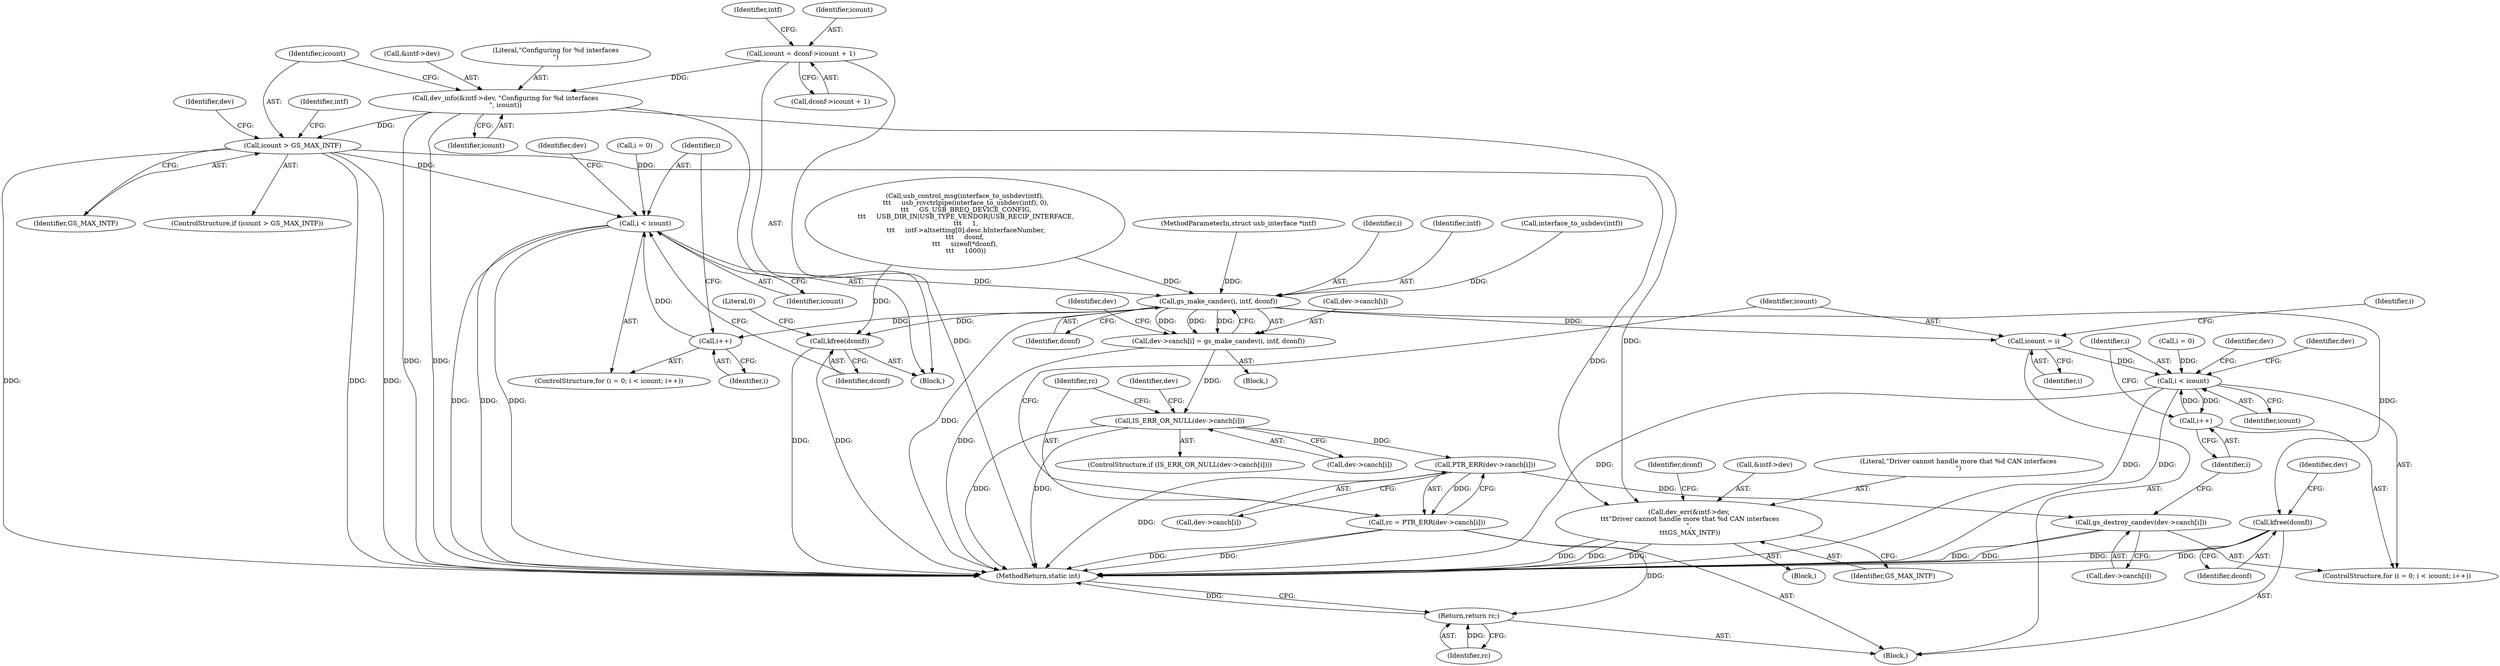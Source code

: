 digraph "0_linux_c919a3069c775c1c876bec55e00b2305d5125caa@pointer" {
"1000248" [label="(Call,dev_info(&intf->dev, \"Configuring for %d interfaces\n\", icount))"];
"1000241" [label="(Call,icount = dconf->icount + 1)"];
"1000256" [label="(Call,icount > GS_MAX_INTF)"];
"1000260" [label="(Call,dev_err(&intf->dev,\n \t\t\t\"Driver cannot handle more that %d CAN interfaces\n\",\n \t\t\tGS_MAX_INTF))"];
"1000312" [label="(Call,i < icount)"];
"1000324" [label="(Call,gs_make_candev(i, intf, dconf))"];
"1000315" [label="(Call,i++)"];
"1000318" [label="(Call,dev->canch[i] = gs_make_candev(i, intf, dconf))"];
"1000329" [label="(Call,IS_ERR_OR_NULL(dev->canch[i]))"];
"1000338" [label="(Call,PTR_ERR(dev->canch[i]))"];
"1000336" [label="(Call,rc = PTR_ERR(dev->canch[i]))"];
"1000371" [label="(Return,return rc;)"];
"1000356" [label="(Call,gs_destroy_candev(dev->canch[i]))"];
"1000344" [label="(Call,icount = i)"];
"1000351" [label="(Call,i < icount)"];
"1000354" [label="(Call,i++)"];
"1000367" [label="(Call,kfree(dconf))"];
"1000382" [label="(Call,kfree(dconf))"];
"1000241" [label="(Call,icount = dconf->icount + 1)"];
"1000344" [label="(Call,icount = i)"];
"1000325" [label="(Identifier,i)"];
"1000266" [label="(Identifier,GS_MAX_INTF)"];
"1000263" [label="(Identifier,intf)"];
"1000347" [label="(ControlStructure,for (i = 0; i < icount; i++))"];
"1000268" [label="(Identifier,dconf)"];
"1000329" [label="(Call,IS_ERR_OR_NULL(dev->canch[i]))"];
"1000338" [label="(Call,PTR_ERR(dev->canch[i]))"];
"1000346" [label="(Identifier,i)"];
"1000355" [label="(Identifier,i)"];
"1000260" [label="(Call,dev_err(&intf->dev,\n \t\t\t\"Driver cannot handle more that %d CAN interfaces\n\",\n \t\t\tGS_MAX_INTF))"];
"1000315" [label="(Call,i++)"];
"1000367" [label="(Call,kfree(dconf))"];
"1000312" [label="(Call,i < icount)"];
"1000317" [label="(Block,)"];
"1000273" [label="(Identifier,dev)"];
"1000107" [label="(Block,)"];
"1000385" [label="(Literal,0)"];
"1000332" [label="(Identifier,dev)"];
"1000309" [label="(Call,i = 0)"];
"1000316" [label="(Identifier,i)"];
"1000368" [label="(Identifier,dconf)"];
"1000243" [label="(Call,dconf->icount + 1)"];
"1000314" [label="(Identifier,icount)"];
"1000326" [label="(Identifier,intf)"];
"1000248" [label="(Call,dev_info(&intf->dev, \"Configuring for %d interfaces\n\", icount))"];
"1000306" [label="(Call,interface_to_usbdev(intf))"];
"1000356" [label="(Call,gs_destroy_candev(dev->canch[i]))"];
"1000345" [label="(Identifier,icount)"];
"1000357" [label="(Call,dev->canch[i])"];
"1000261" [label="(Call,&intf->dev)"];
"1000365" [label="(Identifier,dev)"];
"1000313" [label="(Identifier,i)"];
"1000318" [label="(Call,dev->canch[i] = gs_make_candev(i, intf, dconf))"];
"1000339" [label="(Call,dev->canch[i])"];
"1000327" [label="(Identifier,dconf)"];
"1000359" [label="(Identifier,dev)"];
"1000354" [label="(Call,i++)"];
"1000371" [label="(Return,return rc;)"];
"1000382" [label="(Call,kfree(dconf))"];
"1000259" [label="(Block,)"];
"1000377" [label="(Identifier,dev)"];
"1000336" [label="(Call,rc = PTR_ERR(dev->canch[i]))"];
"1000251" [label="(Identifier,intf)"];
"1000328" [label="(ControlStructure,if (IS_ERR_OR_NULL(dev->canch[i])))"];
"1000372" [label="(Identifier,rc)"];
"1000256" [label="(Call,icount > GS_MAX_INTF)"];
"1000253" [label="(Literal,\"Configuring for %d interfaces\n\")"];
"1000197" [label="(Call,usb_control_msg(interface_to_usbdev(intf),\n \t\t\t     usb_rcvctrlpipe(interface_to_usbdev(intf), 0),\n \t\t\t     GS_USB_BREQ_DEVICE_CONFIG,\n \t\t\t     USB_DIR_IN|USB_TYPE_VENDOR|USB_RECIP_INTERFACE,\n \t\t\t     1,\n \t\t\t     intf->altsetting[0].desc.bInterfaceNumber,\n\t\t\t     dconf,\n\t\t\t     sizeof(*dconf),\n \t\t\t     1000))"];
"1000242" [label="(Identifier,icount)"];
"1000349" [label="(Identifier,i)"];
"1000337" [label="(Identifier,rc)"];
"1000255" [label="(ControlStructure,if (icount > GS_MAX_INTF))"];
"1000353" [label="(Identifier,icount)"];
"1000351" [label="(Call,i < icount)"];
"1000352" [label="(Identifier,i)"];
"1000386" [label="(MethodReturn,static int)"];
"1000370" [label="(Identifier,dev)"];
"1000249" [label="(Call,&intf->dev)"];
"1000257" [label="(Identifier,icount)"];
"1000330" [label="(Call,dev->canch[i])"];
"1000319" [label="(Call,dev->canch[i])"];
"1000383" [label="(Identifier,dconf)"];
"1000254" [label="(Identifier,icount)"];
"1000265" [label="(Literal,\"Driver cannot handle more that %d CAN interfaces\n\")"];
"1000324" [label="(Call,gs_make_candev(i, intf, dconf))"];
"1000308" [label="(ControlStructure,for (i = 0; i < icount; i++))"];
"1000321" [label="(Identifier,dev)"];
"1000105" [label="(MethodParameterIn,struct usb_interface *intf)"];
"1000335" [label="(Block,)"];
"1000348" [label="(Call,i = 0)"];
"1000258" [label="(Identifier,GS_MAX_INTF)"];
"1000248" -> "1000107"  [label="AST: "];
"1000248" -> "1000254"  [label="CFG: "];
"1000249" -> "1000248"  [label="AST: "];
"1000253" -> "1000248"  [label="AST: "];
"1000254" -> "1000248"  [label="AST: "];
"1000257" -> "1000248"  [label="CFG: "];
"1000248" -> "1000386"  [label="DDG: "];
"1000248" -> "1000386"  [label="DDG: "];
"1000241" -> "1000248"  [label="DDG: "];
"1000248" -> "1000256"  [label="DDG: "];
"1000248" -> "1000260"  [label="DDG: "];
"1000241" -> "1000107"  [label="AST: "];
"1000241" -> "1000243"  [label="CFG: "];
"1000242" -> "1000241"  [label="AST: "];
"1000243" -> "1000241"  [label="AST: "];
"1000251" -> "1000241"  [label="CFG: "];
"1000241" -> "1000386"  [label="DDG: "];
"1000256" -> "1000255"  [label="AST: "];
"1000256" -> "1000258"  [label="CFG: "];
"1000257" -> "1000256"  [label="AST: "];
"1000258" -> "1000256"  [label="AST: "];
"1000263" -> "1000256"  [label="CFG: "];
"1000273" -> "1000256"  [label="CFG: "];
"1000256" -> "1000386"  [label="DDG: "];
"1000256" -> "1000386"  [label="DDG: "];
"1000256" -> "1000386"  [label="DDG: "];
"1000256" -> "1000260"  [label="DDG: "];
"1000256" -> "1000312"  [label="DDG: "];
"1000260" -> "1000259"  [label="AST: "];
"1000260" -> "1000266"  [label="CFG: "];
"1000261" -> "1000260"  [label="AST: "];
"1000265" -> "1000260"  [label="AST: "];
"1000266" -> "1000260"  [label="AST: "];
"1000268" -> "1000260"  [label="CFG: "];
"1000260" -> "1000386"  [label="DDG: "];
"1000260" -> "1000386"  [label="DDG: "];
"1000260" -> "1000386"  [label="DDG: "];
"1000312" -> "1000308"  [label="AST: "];
"1000312" -> "1000314"  [label="CFG: "];
"1000313" -> "1000312"  [label="AST: "];
"1000314" -> "1000312"  [label="AST: "];
"1000321" -> "1000312"  [label="CFG: "];
"1000383" -> "1000312"  [label="CFG: "];
"1000312" -> "1000386"  [label="DDG: "];
"1000312" -> "1000386"  [label="DDG: "];
"1000312" -> "1000386"  [label="DDG: "];
"1000309" -> "1000312"  [label="DDG: "];
"1000315" -> "1000312"  [label="DDG: "];
"1000312" -> "1000324"  [label="DDG: "];
"1000324" -> "1000318"  [label="AST: "];
"1000324" -> "1000327"  [label="CFG: "];
"1000325" -> "1000324"  [label="AST: "];
"1000326" -> "1000324"  [label="AST: "];
"1000327" -> "1000324"  [label="AST: "];
"1000318" -> "1000324"  [label="CFG: "];
"1000324" -> "1000386"  [label="DDG: "];
"1000324" -> "1000315"  [label="DDG: "];
"1000324" -> "1000318"  [label="DDG: "];
"1000324" -> "1000318"  [label="DDG: "];
"1000324" -> "1000318"  [label="DDG: "];
"1000306" -> "1000324"  [label="DDG: "];
"1000105" -> "1000324"  [label="DDG: "];
"1000197" -> "1000324"  [label="DDG: "];
"1000324" -> "1000344"  [label="DDG: "];
"1000324" -> "1000367"  [label="DDG: "];
"1000324" -> "1000382"  [label="DDG: "];
"1000315" -> "1000308"  [label="AST: "];
"1000315" -> "1000316"  [label="CFG: "];
"1000316" -> "1000315"  [label="AST: "];
"1000313" -> "1000315"  [label="CFG: "];
"1000318" -> "1000317"  [label="AST: "];
"1000319" -> "1000318"  [label="AST: "];
"1000332" -> "1000318"  [label="CFG: "];
"1000318" -> "1000386"  [label="DDG: "];
"1000318" -> "1000329"  [label="DDG: "];
"1000329" -> "1000328"  [label="AST: "];
"1000329" -> "1000330"  [label="CFG: "];
"1000330" -> "1000329"  [label="AST: "];
"1000337" -> "1000329"  [label="CFG: "];
"1000377" -> "1000329"  [label="CFG: "];
"1000329" -> "1000386"  [label="DDG: "];
"1000329" -> "1000386"  [label="DDG: "];
"1000329" -> "1000338"  [label="DDG: "];
"1000338" -> "1000336"  [label="AST: "];
"1000338" -> "1000339"  [label="CFG: "];
"1000339" -> "1000338"  [label="AST: "];
"1000336" -> "1000338"  [label="CFG: "];
"1000338" -> "1000386"  [label="DDG: "];
"1000338" -> "1000336"  [label="DDG: "];
"1000338" -> "1000356"  [label="DDG: "];
"1000336" -> "1000335"  [label="AST: "];
"1000337" -> "1000336"  [label="AST: "];
"1000345" -> "1000336"  [label="CFG: "];
"1000336" -> "1000386"  [label="DDG: "];
"1000336" -> "1000386"  [label="DDG: "];
"1000336" -> "1000371"  [label="DDG: "];
"1000371" -> "1000335"  [label="AST: "];
"1000371" -> "1000372"  [label="CFG: "];
"1000372" -> "1000371"  [label="AST: "];
"1000386" -> "1000371"  [label="CFG: "];
"1000371" -> "1000386"  [label="DDG: "];
"1000372" -> "1000371"  [label="DDG: "];
"1000356" -> "1000347"  [label="AST: "];
"1000356" -> "1000357"  [label="CFG: "];
"1000357" -> "1000356"  [label="AST: "];
"1000355" -> "1000356"  [label="CFG: "];
"1000356" -> "1000386"  [label="DDG: "];
"1000356" -> "1000386"  [label="DDG: "];
"1000344" -> "1000335"  [label="AST: "];
"1000344" -> "1000346"  [label="CFG: "];
"1000345" -> "1000344"  [label="AST: "];
"1000346" -> "1000344"  [label="AST: "];
"1000349" -> "1000344"  [label="CFG: "];
"1000344" -> "1000351"  [label="DDG: "];
"1000351" -> "1000347"  [label="AST: "];
"1000351" -> "1000353"  [label="CFG: "];
"1000352" -> "1000351"  [label="AST: "];
"1000353" -> "1000351"  [label="AST: "];
"1000359" -> "1000351"  [label="CFG: "];
"1000365" -> "1000351"  [label="CFG: "];
"1000351" -> "1000386"  [label="DDG: "];
"1000351" -> "1000386"  [label="DDG: "];
"1000351" -> "1000386"  [label="DDG: "];
"1000348" -> "1000351"  [label="DDG: "];
"1000354" -> "1000351"  [label="DDG: "];
"1000351" -> "1000354"  [label="DDG: "];
"1000354" -> "1000347"  [label="AST: "];
"1000354" -> "1000355"  [label="CFG: "];
"1000355" -> "1000354"  [label="AST: "];
"1000352" -> "1000354"  [label="CFG: "];
"1000367" -> "1000335"  [label="AST: "];
"1000367" -> "1000368"  [label="CFG: "];
"1000368" -> "1000367"  [label="AST: "];
"1000370" -> "1000367"  [label="CFG: "];
"1000367" -> "1000386"  [label="DDG: "];
"1000367" -> "1000386"  [label="DDG: "];
"1000382" -> "1000107"  [label="AST: "];
"1000382" -> "1000383"  [label="CFG: "];
"1000383" -> "1000382"  [label="AST: "];
"1000385" -> "1000382"  [label="CFG: "];
"1000382" -> "1000386"  [label="DDG: "];
"1000382" -> "1000386"  [label="DDG: "];
"1000197" -> "1000382"  [label="DDG: "];
}

